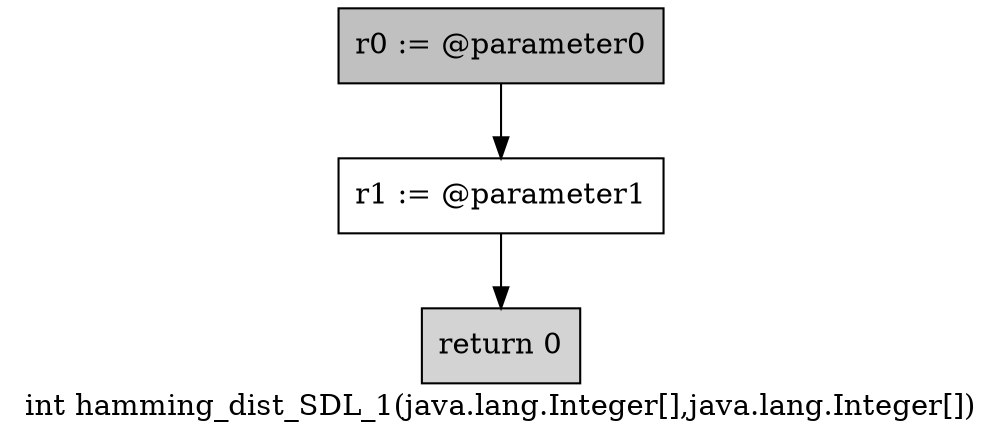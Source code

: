 digraph "int hamming_dist_SDL_1(java.lang.Integer[],java.lang.Integer[])" {
    label="int hamming_dist_SDL_1(java.lang.Integer[],java.lang.Integer[])";
    node [shape=box];
    "0" [style=filled,fillcolor=gray,label="r0 := @parameter0",];
    "1" [label="r1 := @parameter1",];
    "0"->"1";
    "2" [style=filled,fillcolor=lightgray,label="return 0",];
    "1"->"2";
}
